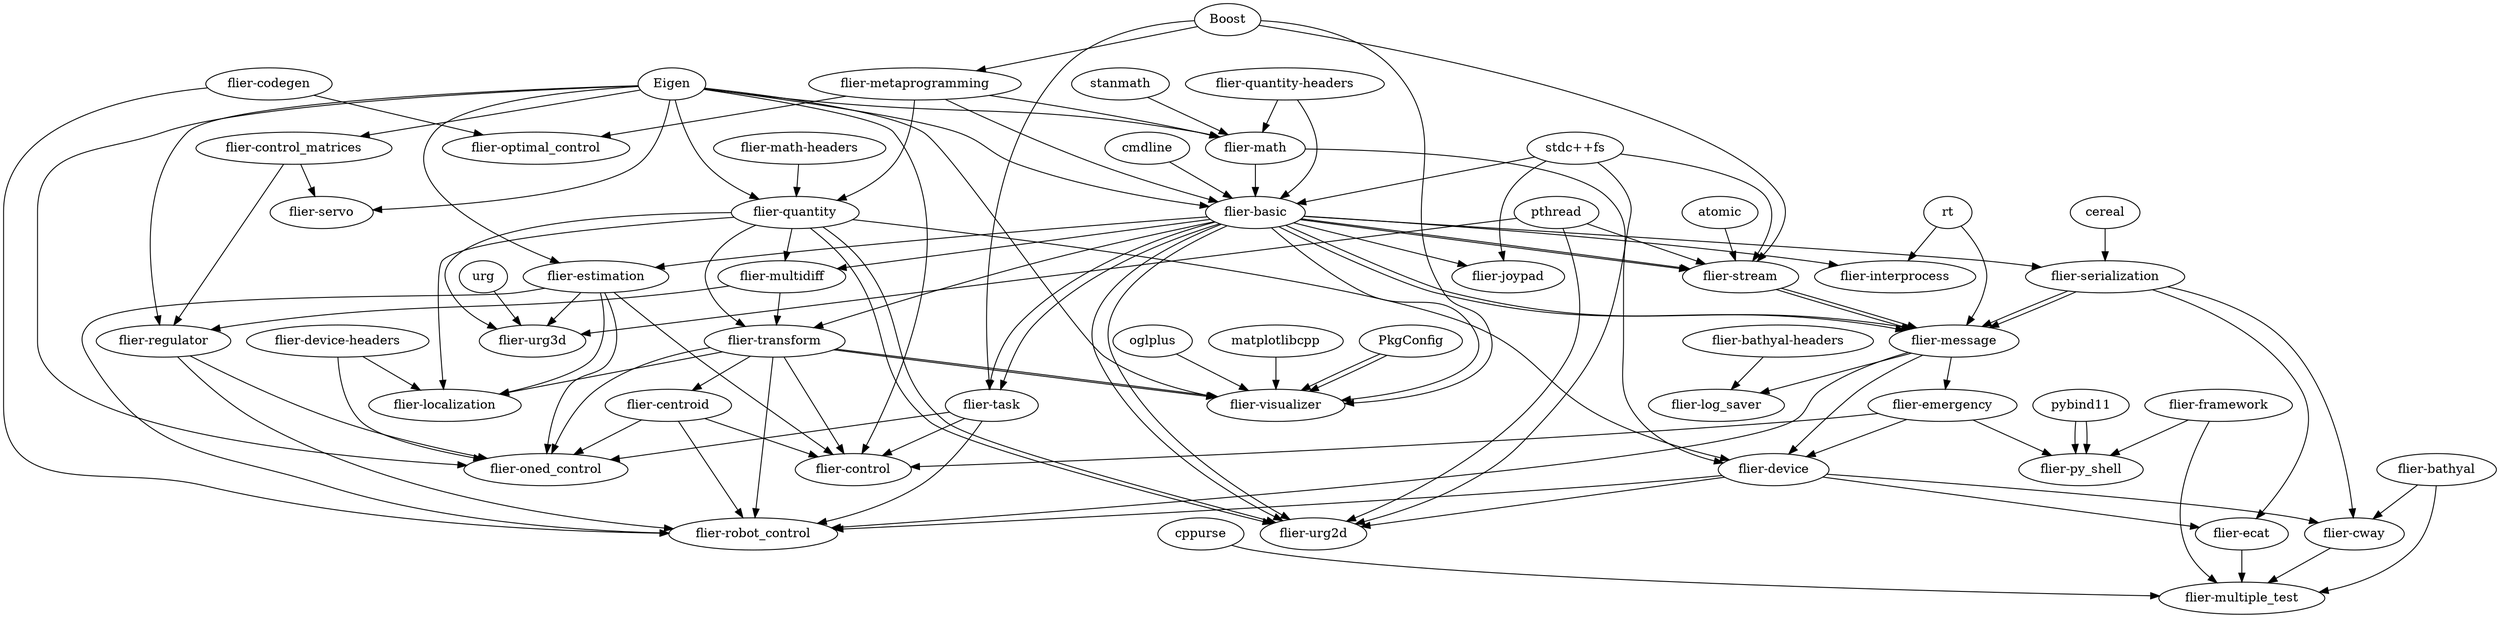 digraph {
	Boost:"":boost -> "flier-metaprogramming"
	Eigen -> "flier-math"
	"flier-metaprogramming" -> "flier-math"
	stanmath -> "flier-math"
	"flier-quantity-headers" -> "flier-math"
	Eigen -> "flier-quantity"
	"flier-metaprogramming" -> "flier-quantity"
	"flier-math-headers" -> "flier-quantity"
	"flier-math" -> "flier-basic"
	"flier-metaprogramming" -> "flier-basic"
	Eigen -> "flier-basic"
	"flier-quantity-headers" -> "flier-basic"
	cmdline -> "flier-basic"
	"stdc++fs" -> "flier-basic"
	"flier-basic" -> "flier-serialization"
	cereal -> "flier-serialization"
	"flier-basic" -> "flier-task"
	Boost:"":context -> "flier-task"
	"flier-basic" -> "flier-interprocess"
	rt -> "flier-interprocess"
	"flier-basic" -> "flier-stream"
	Boost:"":iostreams -> "flier-stream"
	atomic -> "flier-stream"
	pthread -> "flier-stream"
	"stdc++fs" -> "flier-stream"
	"flier-basic" -> "flier-message"
	"flier-serialization" -> "flier-message"
	"flier-stream" -> "flier-message"
	rt -> "flier-message"
	"flier-basic" -> "flier-joypad"
	"stdc++fs" -> "flier-joypad"
	urg -> "flier-urg3d"
	pthread -> "flier-urg3d"
	"flier-estimation" -> "flier-urg3d"
	"flier-quantity" -> "flier-urg3d"
	"flier-basic" -> "flier-urg2d"
	"flier-quantity" -> "flier-urg2d"
	"flier-device" -> "flier-urg2d"
	pthread -> "flier-urg2d"
	"stdc++fs" -> "flier-urg2d"
	"flier-basic" -> "flier-visualizer"
	Boost:"":iostreams -> "flier-visualizer"
	PkgConfig:"":gtkmm -> "flier-visualizer"
	PkgConfig:"":epoxy -> "flier-visualizer"
	oglplus -> "flier-visualizer"
	Eigen -> "flier-visualizer"
	"flier-transform" -> "flier-visualizer"
	matplotlibcpp -> "flier-visualizer"
	"flier-transform" -> "flier-visualizer"
	"flier-framework" -> "flier-py_shell"
	"flier-emergency" -> "flier-py_shell"
	pybind11:"":module -> "flier-py_shell"
	pybind11:"":lto -> "flier-py_shell"
	"flier-basic" -> "flier-task"
	"flier-basic" -> "flier-stream"
	"flier-basic" -> "flier-message"
	"flier-serialization" -> "flier-message"
	"flier-stream" -> "flier-message"
	"flier-basic" -> "flier-urg2d"
	"flier-quantity" -> "flier-urg2d"
	"flier-message" -> "flier-emergency"
	"flier-basic" -> "flier-multidiff"
	"flier-quantity" -> "flier-multidiff"
	"flier-basic" -> "flier-transform"
	"flier-quantity" -> "flier-transform"
	"flier-multidiff" -> "flier-transform"
	"flier-quantity" -> "flier-device"
	"flier-math" -> "flier-device"
	"flier-message" -> "flier-device"
	"flier-emergency" -> "flier-device"
	"flier-transform" -> "flier-control"
	"flier-task" -> "flier-control"
	"flier-centroid" -> "flier-control"
	"flier-estimation" -> "flier-control"
	"flier-emergency" -> "flier-control"
	Eigen -> "flier-control"
	"flier-multidiff" -> "flier-regulator"
	Eigen -> "flier-regulator"
	"flier-control_matrices" -> "flier-regulator"
	"flier-control_matrices" -> "flier-servo"
	Eigen -> "flier-servo"
	Eigen -> "flier-control_matrices"
	"flier-device-headers" -> "flier-oned_control"
	"flier-transform" -> "flier-oned_control"
	"flier-regulator" -> "flier-oned_control"
	"flier-task" -> "flier-oned_control"
	"flier-centroid" -> "flier-oned_control"
	"flier-estimation" -> "flier-oned_control"
	Eigen -> "flier-oned_control"
	"flier-basic" -> "flier-estimation"
	Eigen -> "flier-estimation"
	"flier-quantity" -> "flier-localization"
	"flier-device-headers" -> "flier-localization"
	"flier-transform" -> "flier-localization"
	"flier-estimation" -> "flier-localization"
	"flier-transform" -> "flier-centroid"
	"flier-device" -> "flier-robot_control"
	"flier-transform" -> "flier-robot_control"
	"flier-regulator" -> "flier-robot_control"
	"flier-task" -> "flier-robot_control"
	"flier-centroid" -> "flier-robot_control"
	"flier-estimation" -> "flier-robot_control"
	"flier-message" -> "flier-robot_control"
	"flier-codegen" -> "flier-robot_control"
	"flier-device" -> "flier-cway"
	"flier-serialization" -> "flier-cway"
	"flier-bathyal" -> "flier-cway"
	"flier-device" -> "flier-ecat"
	"flier-serialization" -> "flier-ecat"
	"flier-ecat" -> "flier-multiple_test"
	"flier-cway" -> "flier-multiple_test"
	"flier-bathyal" -> "flier-multiple_test"
	"flier-framework" -> "flier-multiple_test"
	cppurse -> "flier-multiple_test"
	"flier-message" -> "flier-log_saver"
	"flier-bathyal-headers" -> "flier-log_saver"
	"flier-codegen" -> "flier-optimal_control"
	"flier-metaprogramming" -> "flier-optimal_control"
}
